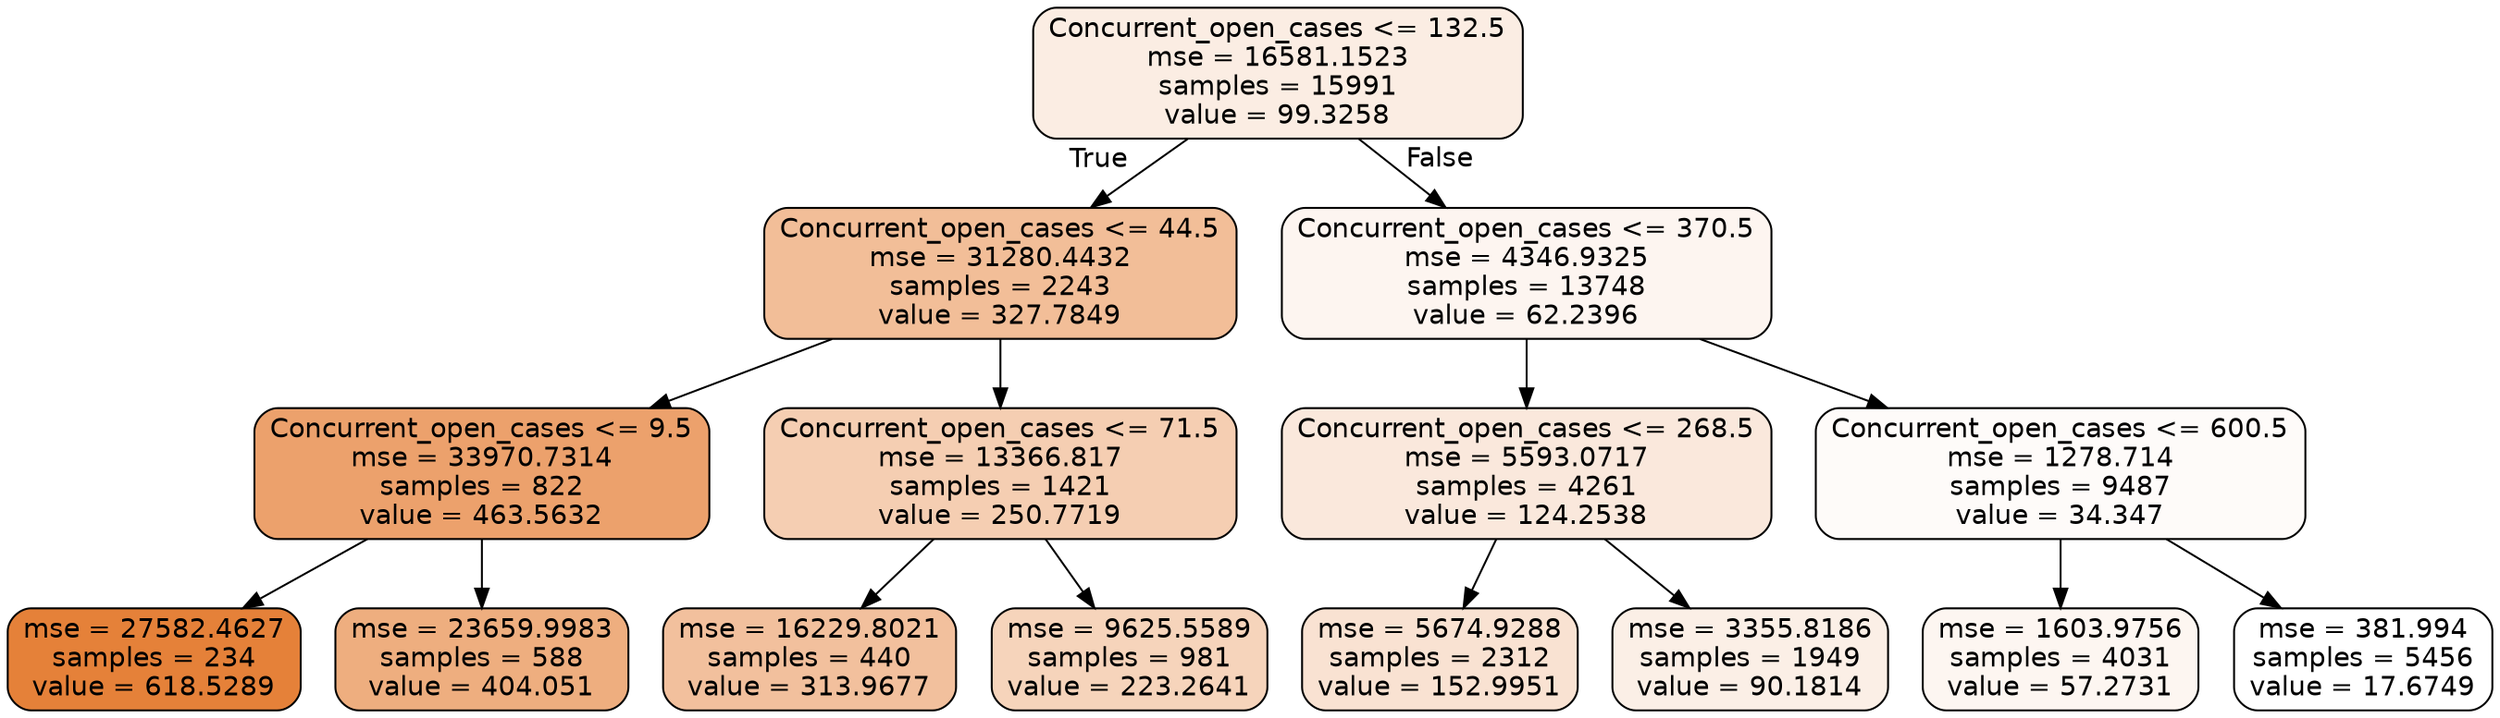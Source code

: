 digraph Tree {
node [shape=box, style="filled, rounded", color="black", fontname=helvetica] ;
edge [fontname=helvetica] ;
0 [label="Concurrent_open_cases <= 132.5\nmse = 16581.1523\nsamples = 15991\nvalue = 99.3258", fillcolor="#e5813923"] ;
1 [label="Concurrent_open_cases <= 44.5\nmse = 31280.4432\nsamples = 2243\nvalue = 327.7849", fillcolor="#e5813984"] ;
0 -> 1 [labeldistance=2.5, labelangle=45, headlabel="True"] ;
5 [label="Concurrent_open_cases <= 9.5\nmse = 33970.7314\nsamples = 822\nvalue = 463.5632", fillcolor="#e58139bd"] ;
1 -> 5 ;
7 [label="mse = 27582.4627\nsamples = 234\nvalue = 618.5289", fillcolor="#e58139ff"] ;
5 -> 7 ;
8 [label="mse = 23659.9983\nsamples = 588\nvalue = 404.051", fillcolor="#e58139a4"] ;
5 -> 8 ;
6 [label="Concurrent_open_cases <= 71.5\nmse = 13366.817\nsamples = 1421\nvalue = 250.7719", fillcolor="#e5813963"] ;
1 -> 6 ;
13 [label="mse = 16229.8021\nsamples = 440\nvalue = 313.9677", fillcolor="#e581397e"] ;
6 -> 13 ;
14 [label="mse = 9625.5589\nsamples = 981\nvalue = 223.2641", fillcolor="#e5813957"] ;
6 -> 14 ;
2 [label="Concurrent_open_cases <= 370.5\nmse = 4346.9325\nsamples = 13748\nvalue = 62.2396", fillcolor="#e5813913"] ;
0 -> 2 [labeldistance=2.5, labelangle=-45, headlabel="False"] ;
3 [label="Concurrent_open_cases <= 268.5\nmse = 5593.0717\nsamples = 4261\nvalue = 124.2538", fillcolor="#e581392d"] ;
2 -> 3 ;
9 [label="mse = 5674.9288\nsamples = 2312\nvalue = 152.9951", fillcolor="#e5813939"] ;
3 -> 9 ;
10 [label="mse = 3355.8186\nsamples = 1949\nvalue = 90.1814", fillcolor="#e581391f"] ;
3 -> 10 ;
4 [label="Concurrent_open_cases <= 600.5\nmse = 1278.714\nsamples = 9487\nvalue = 34.347", fillcolor="#e5813907"] ;
2 -> 4 ;
11 [label="mse = 1603.9756\nsamples = 4031\nvalue = 57.2731", fillcolor="#e5813911"] ;
4 -> 11 ;
12 [label="mse = 381.994\nsamples = 5456\nvalue = 17.6749", fillcolor="#e5813900"] ;
4 -> 12 ;
}